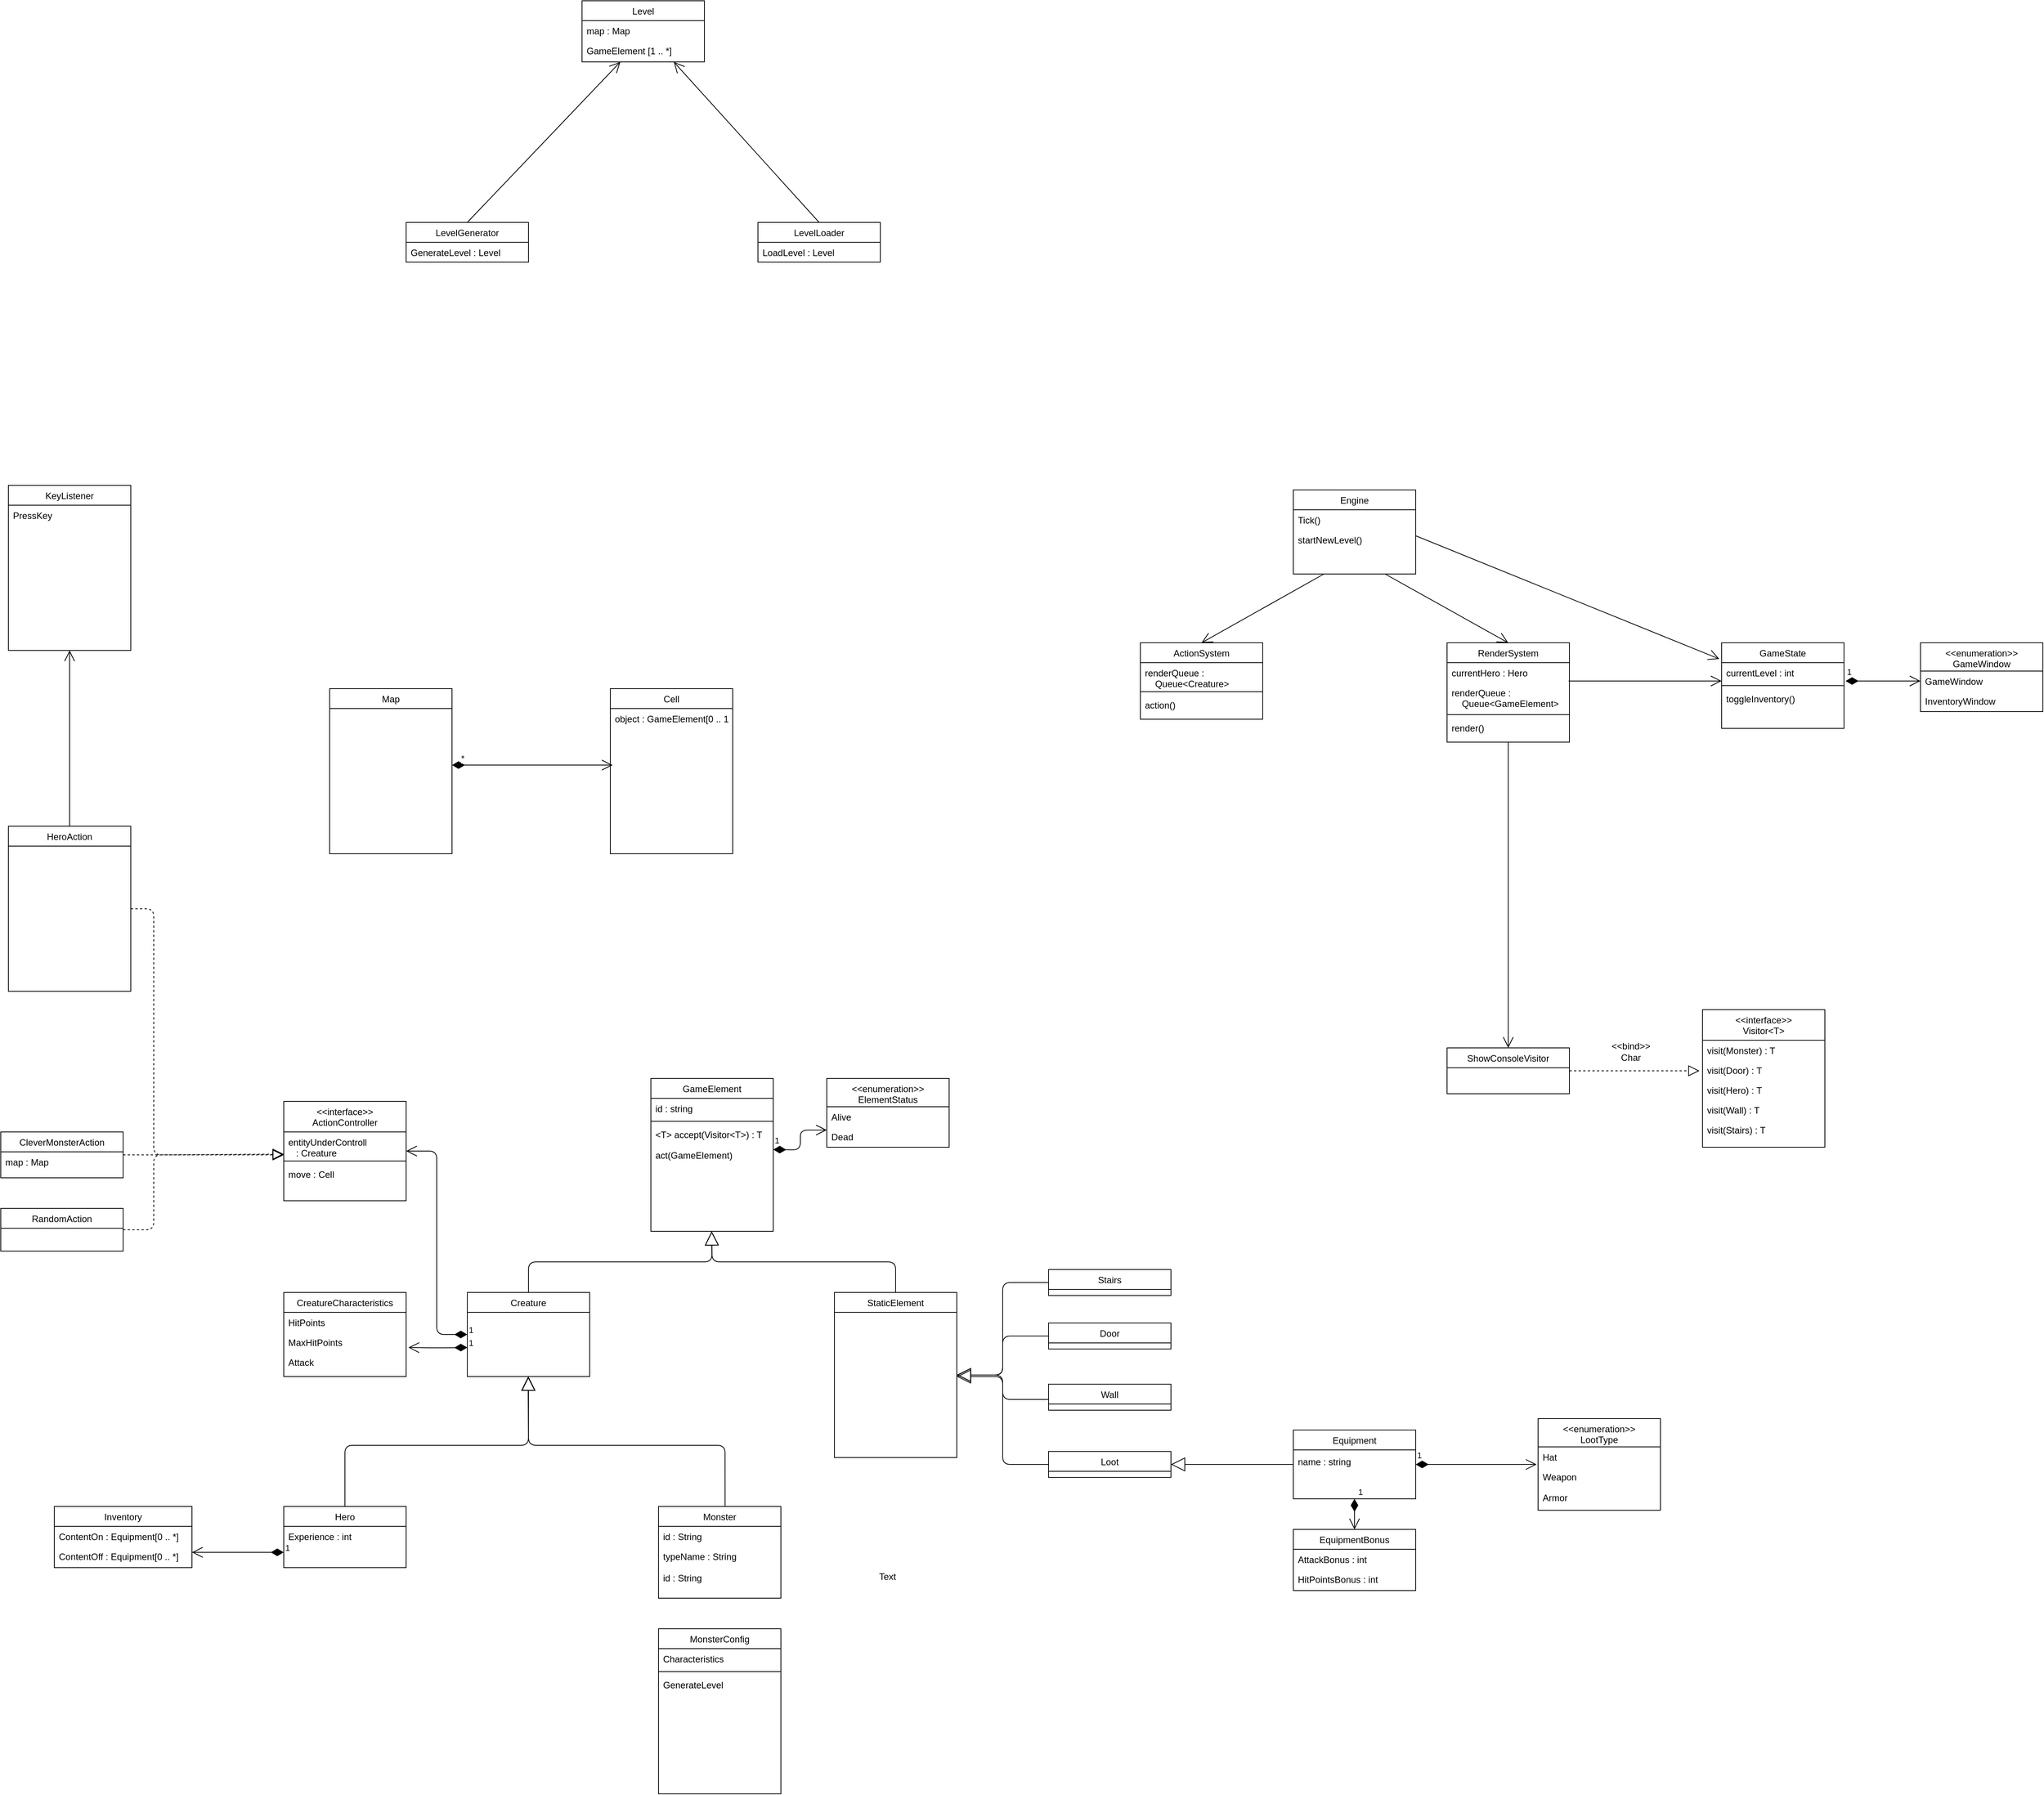 <mxfile version="12.7.9" type="github"><diagram id="C5RBs43oDa-KdzZeNtuy" name="Page-1"><mxGraphModel dx="2382" dy="3632" grid="1" gridSize="10" guides="1" tooltips="1" connect="1" arrows="1" fold="1" page="1" pageScale="1" pageWidth="827" pageHeight="1169" math="0" shadow="0"><root><mxCell id="WIyWlLk6GJQsqaUBKTNV-0"/><mxCell id="WIyWlLk6GJQsqaUBKTNV-1" parent="WIyWlLk6GJQsqaUBKTNV-0"/><mxCell id="axWtN_AH621vNRd6tMBr-0" value="KeyListener" style="swimlane;fontStyle=0;align=center;verticalAlign=top;childLayout=stackLayout;horizontal=1;startSize=26;horizontalStack=0;resizeParent=1;resizeLast=0;collapsible=1;marginBottom=0;rounded=0;shadow=0;strokeWidth=1;" vertex="1" parent="WIyWlLk6GJQsqaUBKTNV-1"><mxGeometry x="40" y="-696" width="160" height="216" as="geometry"><mxRectangle x="550" y="140" width="160" height="26" as="alternateBounds"/></mxGeometry></mxCell><mxCell id="axWtN_AH621vNRd6tMBr-12" value="PressKey" style="text;align=left;verticalAlign=top;spacingLeft=4;spacingRight=4;overflow=hidden;rotatable=0;points=[[0,0.5],[1,0.5]];portConstraint=eastwest;" vertex="1" parent="axWtN_AH621vNRd6tMBr-0"><mxGeometry y="26" width="160" height="26" as="geometry"/></mxCell><mxCell id="axWtN_AH621vNRd6tMBr-13" value="Creature" style="swimlane;fontStyle=0;align=center;verticalAlign=top;childLayout=stackLayout;horizontal=1;startSize=26;horizontalStack=0;resizeParent=1;resizeLast=0;collapsible=1;marginBottom=0;rounded=0;shadow=0;strokeWidth=1;" vertex="1" parent="WIyWlLk6GJQsqaUBKTNV-1"><mxGeometry x="640" y="360" width="160" height="110" as="geometry"><mxRectangle x="550" y="140" width="160" height="26" as="alternateBounds"/></mxGeometry></mxCell><mxCell id="axWtN_AH621vNRd6tMBr-17" value="Hero" style="swimlane;fontStyle=0;align=center;verticalAlign=top;childLayout=stackLayout;horizontal=1;startSize=26;horizontalStack=0;resizeParent=1;resizeLast=0;collapsible=1;marginBottom=0;rounded=0;shadow=0;strokeWidth=1;" vertex="1" parent="WIyWlLk6GJQsqaUBKTNV-1"><mxGeometry x="400" y="640" width="160" height="80" as="geometry"><mxRectangle x="550" y="140" width="160" height="26" as="alternateBounds"/></mxGeometry></mxCell><mxCell id="axWtN_AH621vNRd6tMBr-18" value="Experience : int" style="text;align=left;verticalAlign=top;spacingLeft=4;spacingRight=4;overflow=hidden;rotatable=0;points=[[0,0.5],[1,0.5]];portConstraint=eastwest;" vertex="1" parent="axWtN_AH621vNRd6tMBr-17"><mxGeometry y="26" width="160" height="26" as="geometry"/></mxCell><mxCell id="axWtN_AH621vNRd6tMBr-21" value="Monster" style="swimlane;fontStyle=0;align=center;verticalAlign=top;childLayout=stackLayout;horizontal=1;startSize=26;horizontalStack=0;resizeParent=1;resizeLast=0;collapsible=1;marginBottom=0;rounded=0;shadow=0;strokeWidth=1;" vertex="1" parent="WIyWlLk6GJQsqaUBKTNV-1"><mxGeometry x="890" y="640" width="160" height="120" as="geometry"><mxRectangle x="550" y="140" width="160" height="26" as="alternateBounds"/></mxGeometry></mxCell><mxCell id="axWtN_AH621vNRd6tMBr-24" value="id : String&#xA;" style="text;align=left;verticalAlign=top;spacingLeft=4;spacingRight=4;overflow=hidden;rotatable=0;points=[[0,0.5],[1,0.5]];portConstraint=eastwest;" vertex="1" parent="axWtN_AH621vNRd6tMBr-21"><mxGeometry y="26" width="160" height="26" as="geometry"/></mxCell><mxCell id="axWtN_AH621vNRd6tMBr-148" value="typeName : String" style="text;align=left;verticalAlign=top;spacingLeft=4;spacingRight=4;overflow=hidden;rotatable=0;points=[[0,0.5],[1,0.5]];portConstraint=eastwest;" vertex="1" parent="axWtN_AH621vNRd6tMBr-21"><mxGeometry y="52" width="160" height="68" as="geometry"/></mxCell><mxCell id="axWtN_AH621vNRd6tMBr-25" value="StaticElement" style="swimlane;fontStyle=0;align=center;verticalAlign=top;childLayout=stackLayout;horizontal=1;startSize=26;horizontalStack=0;resizeParent=1;resizeLast=0;collapsible=1;marginBottom=0;rounded=0;shadow=0;strokeWidth=1;" vertex="1" parent="WIyWlLk6GJQsqaUBKTNV-1"><mxGeometry x="1120" y="360" width="160" height="216" as="geometry"><mxRectangle x="550" y="140" width="160" height="26" as="alternateBounds"/></mxGeometry></mxCell><mxCell id="axWtN_AH621vNRd6tMBr-29" value="GameElement" style="swimlane;fontStyle=0;align=center;verticalAlign=top;childLayout=stackLayout;horizontal=1;startSize=26;horizontalStack=0;resizeParent=1;resizeLast=0;collapsible=1;marginBottom=0;rounded=0;shadow=0;strokeWidth=1;" vertex="1" parent="WIyWlLk6GJQsqaUBKTNV-1"><mxGeometry x="880" y="80" width="160" height="200" as="geometry"><mxRectangle x="550" y="140" width="160" height="26" as="alternateBounds"/></mxGeometry></mxCell><mxCell id="axWtN_AH621vNRd6tMBr-209" value="id : string" style="text;align=left;verticalAlign=top;spacingLeft=4;spacingRight=4;overflow=hidden;rotatable=0;points=[[0,0.5],[1,0.5]];portConstraint=eastwest;" vertex="1" parent="axWtN_AH621vNRd6tMBr-29"><mxGeometry y="26" width="160" height="26" as="geometry"/></mxCell><mxCell id="axWtN_AH621vNRd6tMBr-221" value="" style="line;html=1;strokeWidth=1;align=left;verticalAlign=middle;spacingTop=-1;spacingLeft=3;spacingRight=3;rotatable=0;labelPosition=right;points=[];portConstraint=eastwest;" vertex="1" parent="axWtN_AH621vNRd6tMBr-29"><mxGeometry y="52" width="160" height="8" as="geometry"/></mxCell><mxCell id="axWtN_AH621vNRd6tMBr-222" value="&lt;T&gt; accept(Visitor&lt;T&gt;) : T" style="text;align=left;verticalAlign=top;spacingLeft=4;spacingRight=4;overflow=hidden;rotatable=0;points=[[0,0.5],[1,0.5]];portConstraint=eastwest;" vertex="1" parent="axWtN_AH621vNRd6tMBr-29"><mxGeometry y="60" width="160" height="26" as="geometry"/></mxCell><mxCell id="axWtN_AH621vNRd6tMBr-35" value="CleverMonsterAction" style="swimlane;fontStyle=0;align=center;verticalAlign=top;childLayout=stackLayout;horizontal=1;startSize=26;horizontalStack=0;resizeParent=1;resizeLast=0;collapsible=1;marginBottom=0;rounded=0;shadow=0;strokeWidth=1;" vertex="1" parent="WIyWlLk6GJQsqaUBKTNV-1"><mxGeometry x="30" y="150" width="160" height="60" as="geometry"><mxRectangle x="550" y="140" width="160" height="26" as="alternateBounds"/></mxGeometry></mxCell><mxCell id="axWtN_AH621vNRd6tMBr-139" value="map : Map" style="text;align=left;verticalAlign=top;spacingLeft=4;spacingRight=4;overflow=hidden;rotatable=0;points=[[0,0.5],[1,0.5]];portConstraint=eastwest;" vertex="1" parent="axWtN_AH621vNRd6tMBr-35"><mxGeometry y="26" width="160" height="26" as="geometry"/></mxCell><mxCell id="axWtN_AH621vNRd6tMBr-39" value="HeroAction" style="swimlane;fontStyle=0;align=center;verticalAlign=top;childLayout=stackLayout;horizontal=1;startSize=26;horizontalStack=0;resizeParent=1;resizeLast=0;collapsible=1;marginBottom=0;rounded=0;shadow=0;strokeWidth=1;" vertex="1" parent="WIyWlLk6GJQsqaUBKTNV-1"><mxGeometry x="40" y="-250" width="160" height="216" as="geometry"><mxRectangle x="550" y="140" width="160" height="26" as="alternateBounds"/></mxGeometry></mxCell><mxCell id="axWtN_AH621vNRd6tMBr-43" value="&lt;&lt;enumeration&gt;&gt;&#xA;ElementStatus&#xA;" style="swimlane;fontStyle=0;align=center;verticalAlign=top;childLayout=stackLayout;horizontal=1;startSize=37;horizontalStack=0;resizeParent=1;resizeLast=0;collapsible=1;marginBottom=0;rounded=0;shadow=0;strokeWidth=1;" vertex="1" parent="WIyWlLk6GJQsqaUBKTNV-1"><mxGeometry x="1110" y="80" width="160" height="90" as="geometry"><mxRectangle x="550" y="140" width="160" height="26" as="alternateBounds"/></mxGeometry></mxCell><mxCell id="axWtN_AH621vNRd6tMBr-44" value="Alive" style="text;align=left;verticalAlign=top;spacingLeft=4;spacingRight=4;overflow=hidden;rotatable=0;points=[[0,0.5],[1,0.5]];portConstraint=eastwest;" vertex="1" parent="axWtN_AH621vNRd6tMBr-43"><mxGeometry y="37" width="160" height="26" as="geometry"/></mxCell><mxCell id="axWtN_AH621vNRd6tMBr-127" value="Dead" style="text;align=left;verticalAlign=top;spacingLeft=4;spacingRight=4;overflow=hidden;rotatable=0;points=[[0,0.5],[1,0.5]];portConstraint=eastwest;" vertex="1" parent="axWtN_AH621vNRd6tMBr-43"><mxGeometry y="63" width="160" height="26" as="geometry"/></mxCell><mxCell id="axWtN_AH621vNRd6tMBr-47" value="Cell" style="swimlane;fontStyle=0;align=center;verticalAlign=top;childLayout=stackLayout;horizontal=1;startSize=26;horizontalStack=0;resizeParent=1;resizeLast=0;collapsible=1;marginBottom=0;rounded=0;shadow=0;strokeWidth=1;" vertex="1" parent="WIyWlLk6GJQsqaUBKTNV-1"><mxGeometry x="827" y="-430" width="160" height="216" as="geometry"><mxRectangle x="550" y="140" width="160" height="26" as="alternateBounds"/></mxGeometry></mxCell><mxCell id="axWtN_AH621vNRd6tMBr-48" value="object : GameElement[0 .. 1]" style="text;align=left;verticalAlign=top;spacingLeft=4;spacingRight=4;overflow=hidden;rotatable=0;points=[[0,0.5],[1,0.5]];portConstraint=eastwest;" vertex="1" parent="axWtN_AH621vNRd6tMBr-47"><mxGeometry y="26" width="160" height="26" as="geometry"/></mxCell><mxCell id="axWtN_AH621vNRd6tMBr-51" value="Map" style="swimlane;fontStyle=0;align=center;verticalAlign=top;childLayout=stackLayout;horizontal=1;startSize=26;horizontalStack=0;resizeParent=1;resizeLast=0;collapsible=1;marginBottom=0;rounded=0;shadow=0;strokeWidth=1;" vertex="1" parent="WIyWlLk6GJQsqaUBKTNV-1"><mxGeometry x="460" y="-430" width="160" height="216" as="geometry"><mxRectangle x="550" y="140" width="160" height="26" as="alternateBounds"/></mxGeometry></mxCell><mxCell id="axWtN_AH621vNRd6tMBr-59" value="Inventory" style="swimlane;fontStyle=0;align=center;verticalAlign=top;childLayout=stackLayout;horizontal=1;startSize=26;horizontalStack=0;resizeParent=1;resizeLast=0;collapsible=1;marginBottom=0;rounded=0;shadow=0;strokeWidth=1;" vertex="1" parent="WIyWlLk6GJQsqaUBKTNV-1"><mxGeometry x="100" y="640" width="180" height="80" as="geometry"><mxRectangle x="550" y="140" width="160" height="26" as="alternateBounds"/></mxGeometry></mxCell><mxCell id="axWtN_AH621vNRd6tMBr-207" value="ContentOn : Equipment[0 .. *]&#xA;" style="text;align=left;verticalAlign=top;spacingLeft=4;spacingRight=4;overflow=hidden;rotatable=0;points=[[0,0.5],[1,0.5]];portConstraint=eastwest;" vertex="1" parent="axWtN_AH621vNRd6tMBr-59"><mxGeometry y="26" width="180" height="26" as="geometry"/></mxCell><mxCell id="axWtN_AH621vNRd6tMBr-192" value="ContentOff : Equipment[0 .. *]&#xA;" style="text;align=left;verticalAlign=top;spacingLeft=4;spacingRight=4;overflow=hidden;rotatable=0;points=[[0,0.5],[1,0.5]];portConstraint=eastwest;" vertex="1" parent="axWtN_AH621vNRd6tMBr-59"><mxGeometry y="52" width="180" height="26" as="geometry"/></mxCell><mxCell id="axWtN_AH621vNRd6tMBr-63" value="CreatureCharacteristics" style="swimlane;fontStyle=0;align=center;verticalAlign=top;childLayout=stackLayout;horizontal=1;startSize=26;horizontalStack=0;resizeParent=1;resizeLast=0;collapsible=1;marginBottom=0;rounded=0;shadow=0;strokeWidth=1;" vertex="1" parent="WIyWlLk6GJQsqaUBKTNV-1"><mxGeometry x="400" y="360" width="160" height="110" as="geometry"><mxRectangle x="550" y="140" width="160" height="26" as="alternateBounds"/></mxGeometry></mxCell><mxCell id="axWtN_AH621vNRd6tMBr-64" value="HitPoints" style="text;align=left;verticalAlign=top;spacingLeft=4;spacingRight=4;overflow=hidden;rotatable=0;points=[[0,0.5],[1,0.5]];portConstraint=eastwest;" vertex="1" parent="axWtN_AH621vNRd6tMBr-63"><mxGeometry y="26" width="160" height="26" as="geometry"/></mxCell><mxCell id="axWtN_AH621vNRd6tMBr-67" value="MaxHitPoints" style="text;align=left;verticalAlign=top;spacingLeft=4;spacingRight=4;overflow=hidden;rotatable=0;points=[[0,0.5],[1,0.5]];portConstraint=eastwest;" vertex="1" parent="axWtN_AH621vNRd6tMBr-63"><mxGeometry y="52" width="160" height="26" as="geometry"/></mxCell><mxCell id="axWtN_AH621vNRd6tMBr-68" value="Attack" style="text;align=left;verticalAlign=top;spacingLeft=4;spacingRight=4;overflow=hidden;rotatable=0;points=[[0,0.5],[1,0.5]];portConstraint=eastwest;" vertex="1" parent="axWtN_AH621vNRd6tMBr-63"><mxGeometry y="78" width="160" height="26" as="geometry"/></mxCell><mxCell id="axWtN_AH621vNRd6tMBr-73" value="Door" style="swimlane;fontStyle=0;align=center;verticalAlign=top;childLayout=stackLayout;horizontal=1;startSize=26;horizontalStack=0;resizeParent=1;resizeLast=0;collapsible=1;marginBottom=0;rounded=0;shadow=0;strokeWidth=1;" vertex="1" parent="WIyWlLk6GJQsqaUBKTNV-1"><mxGeometry x="1400" y="400" width="160" height="34" as="geometry"><mxRectangle x="550" y="140" width="160" height="26" as="alternateBounds"/></mxGeometry></mxCell><mxCell id="axWtN_AH621vNRd6tMBr-77" value="Stairs" style="swimlane;fontStyle=0;align=center;verticalAlign=top;childLayout=stackLayout;horizontal=1;startSize=26;horizontalStack=0;resizeParent=1;resizeLast=0;collapsible=1;marginBottom=0;rounded=0;shadow=0;strokeWidth=1;" vertex="1" parent="WIyWlLk6GJQsqaUBKTNV-1"><mxGeometry x="1400" y="330" width="160" height="34" as="geometry"><mxRectangle x="550" y="140" width="160" height="26" as="alternateBounds"/></mxGeometry></mxCell><mxCell id="axWtN_AH621vNRd6tMBr-78" value="Wall" style="swimlane;fontStyle=0;align=center;verticalAlign=top;childLayout=stackLayout;horizontal=1;startSize=26;horizontalStack=0;resizeParent=1;resizeLast=0;collapsible=1;marginBottom=0;rounded=0;shadow=0;strokeWidth=1;" vertex="1" parent="WIyWlLk6GJQsqaUBKTNV-1"><mxGeometry x="1400" y="480" width="160" height="34" as="geometry"><mxRectangle x="550" y="140" width="160" height="26" as="alternateBounds"/></mxGeometry></mxCell><mxCell id="axWtN_AH621vNRd6tMBr-79" value="RandomAction" style="swimlane;fontStyle=0;align=center;verticalAlign=top;childLayout=stackLayout;horizontal=1;startSize=26;horizontalStack=0;resizeParent=1;resizeLast=0;collapsible=1;marginBottom=0;rounded=0;shadow=0;strokeWidth=1;" vertex="1" parent="WIyWlLk6GJQsqaUBKTNV-1"><mxGeometry x="30" y="250" width="160" height="56" as="geometry"><mxRectangle x="550" y="140" width="160" height="26" as="alternateBounds"/></mxGeometry></mxCell><mxCell id="axWtN_AH621vNRd6tMBr-83" value="&lt;&lt;interface&gt;&gt;&#xA;ActionController" style="swimlane;fontStyle=0;align=center;verticalAlign=top;childLayout=stackLayout;horizontal=1;startSize=40;horizontalStack=0;resizeParent=1;resizeLast=0;collapsible=1;marginBottom=0;rounded=0;shadow=0;strokeWidth=1;" vertex="1" parent="WIyWlLk6GJQsqaUBKTNV-1"><mxGeometry x="400" y="110" width="160" height="130" as="geometry"><mxRectangle x="550" y="140" width="160" height="26" as="alternateBounds"/></mxGeometry></mxCell><mxCell id="axWtN_AH621vNRd6tMBr-84" value="entityUnderControll&#xA;   : Creature" style="text;align=left;verticalAlign=top;spacingLeft=4;spacingRight=4;overflow=hidden;rotatable=0;points=[[0,0.5],[1,0.5]];portConstraint=eastwest;" vertex="1" parent="axWtN_AH621vNRd6tMBr-83"><mxGeometry y="40" width="160" height="34" as="geometry"/></mxCell><mxCell id="axWtN_AH621vNRd6tMBr-85" value="" style="line;html=1;strokeWidth=1;align=left;verticalAlign=middle;spacingTop=-1;spacingLeft=3;spacingRight=3;rotatable=0;labelPosition=right;points=[];portConstraint=eastwest;" vertex="1" parent="axWtN_AH621vNRd6tMBr-83"><mxGeometry y="74" width="160" height="8" as="geometry"/></mxCell><mxCell id="axWtN_AH621vNRd6tMBr-86" value="move : Cell" style="text;align=left;verticalAlign=top;spacingLeft=4;spacingRight=4;overflow=hidden;rotatable=0;points=[[0,0.5],[1,0.5]];portConstraint=eastwest;" vertex="1" parent="axWtN_AH621vNRd6tMBr-83"><mxGeometry y="82" width="160" height="26" as="geometry"/></mxCell><mxCell id="axWtN_AH621vNRd6tMBr-87" value="ShowConsoleVisitor" style="swimlane;fontStyle=0;align=center;verticalAlign=top;childLayout=stackLayout;horizontal=1;startSize=26;horizontalStack=0;resizeParent=1;resizeLast=0;collapsible=1;marginBottom=0;rounded=0;shadow=0;strokeWidth=1;" vertex="1" parent="WIyWlLk6GJQsqaUBKTNV-1"><mxGeometry x="1921" y="40" width="160" height="60" as="geometry"><mxRectangle x="550" y="140" width="160" height="26" as="alternateBounds"/></mxGeometry></mxCell><mxCell id="axWtN_AH621vNRd6tMBr-91" value="&lt;&lt;interface&gt;&gt;&#xA;Visitor&lt;T&gt;" style="swimlane;fontStyle=0;align=center;verticalAlign=top;childLayout=stackLayout;horizontal=1;startSize=40;horizontalStack=0;resizeParent=1;resizeLast=0;collapsible=1;marginBottom=0;rounded=0;shadow=0;strokeWidth=1;" vertex="1" parent="WIyWlLk6GJQsqaUBKTNV-1"><mxGeometry x="2255" y="-10" width="160" height="180" as="geometry"><mxRectangle x="550" y="140" width="160" height="26" as="alternateBounds"/></mxGeometry></mxCell><mxCell id="axWtN_AH621vNRd6tMBr-94" value="visit(Monster) : T&#xA;" style="text;align=left;verticalAlign=top;spacingLeft=4;spacingRight=4;overflow=hidden;rotatable=0;points=[[0,0.5],[1,0.5]];portConstraint=eastwest;" vertex="1" parent="axWtN_AH621vNRd6tMBr-91"><mxGeometry y="40" width="160" height="26" as="geometry"/></mxCell><mxCell id="axWtN_AH621vNRd6tMBr-120" value="visit(Door) : T&#xA;" style="text;align=left;verticalAlign=top;spacingLeft=4;spacingRight=4;overflow=hidden;rotatable=0;points=[[0,0.5],[1,0.5]];portConstraint=eastwest;" vertex="1" parent="axWtN_AH621vNRd6tMBr-91"><mxGeometry y="66" width="160" height="26" as="geometry"/></mxCell><mxCell id="axWtN_AH621vNRd6tMBr-116" value="visit(Hero) : T&#xA;" style="text;align=left;verticalAlign=top;spacingLeft=4;spacingRight=4;overflow=hidden;rotatable=0;points=[[0,0.5],[1,0.5]];portConstraint=eastwest;" vertex="1" parent="axWtN_AH621vNRd6tMBr-91"><mxGeometry y="92" width="160" height="26" as="geometry"/></mxCell><mxCell id="axWtN_AH621vNRd6tMBr-117" value="visit(Wall) : T&#xA;" style="text;align=left;verticalAlign=top;spacingLeft=4;spacingRight=4;overflow=hidden;rotatable=0;points=[[0,0.5],[1,0.5]];portConstraint=eastwest;" vertex="1" parent="axWtN_AH621vNRd6tMBr-91"><mxGeometry y="118" width="160" height="26" as="geometry"/></mxCell><mxCell id="axWtN_AH621vNRd6tMBr-118" value="visit(Stairs) : T&#xA;" style="text;align=left;verticalAlign=top;spacingLeft=4;spacingRight=4;overflow=hidden;rotatable=0;points=[[0,0.5],[1,0.5]];portConstraint=eastwest;" vertex="1" parent="axWtN_AH621vNRd6tMBr-91"><mxGeometry y="144" width="160" height="26" as="geometry"/></mxCell><mxCell id="axWtN_AH621vNRd6tMBr-99" value="GameState" style="swimlane;fontStyle=0;align=center;verticalAlign=top;childLayout=stackLayout;horizontal=1;startSize=26;horizontalStack=0;resizeParent=1;resizeLast=0;collapsible=1;marginBottom=0;rounded=0;shadow=0;strokeWidth=1;" vertex="1" parent="WIyWlLk6GJQsqaUBKTNV-1"><mxGeometry x="2280" y="-490" width="160" height="112" as="geometry"><mxRectangle x="550" y="140" width="160" height="26" as="alternateBounds"/></mxGeometry></mxCell><mxCell id="axWtN_AH621vNRd6tMBr-115" value="currentLevel : int&#xA;&#xA;&#xA;" style="text;align=left;verticalAlign=top;spacingLeft=4;spacingRight=4;overflow=hidden;rotatable=0;points=[[0,0.5],[1,0.5]];portConstraint=eastwest;" vertex="1" parent="axWtN_AH621vNRd6tMBr-99"><mxGeometry y="26" width="160" height="26" as="geometry"/></mxCell><mxCell id="axWtN_AH621vNRd6tMBr-101" value="" style="line;html=1;strokeWidth=1;align=left;verticalAlign=middle;spacingTop=-1;spacingLeft=3;spacingRight=3;rotatable=0;labelPosition=right;points=[];portConstraint=eastwest;" vertex="1" parent="axWtN_AH621vNRd6tMBr-99"><mxGeometry y="52" width="160" height="8" as="geometry"/></mxCell><mxCell id="axWtN_AH621vNRd6tMBr-141" value="toggleInventory()" style="text;align=left;verticalAlign=top;spacingLeft=4;spacingRight=4;overflow=hidden;rotatable=0;points=[[0,0.5],[1,0.5]];portConstraint=eastwest;" vertex="1" parent="axWtN_AH621vNRd6tMBr-99"><mxGeometry y="60" width="160" height="26" as="geometry"/></mxCell><mxCell id="axWtN_AH621vNRd6tMBr-103" value="RenderSystem" style="swimlane;fontStyle=0;align=center;verticalAlign=top;childLayout=stackLayout;horizontal=1;startSize=26;horizontalStack=0;resizeParent=1;resizeLast=0;collapsible=1;marginBottom=0;rounded=0;shadow=0;strokeWidth=1;" vertex="1" parent="WIyWlLk6GJQsqaUBKTNV-1"><mxGeometry x="1921" y="-490" width="160" height="130" as="geometry"><mxRectangle x="550" y="140" width="160" height="26" as="alternateBounds"/></mxGeometry></mxCell><mxCell id="axWtN_AH621vNRd6tMBr-104" value="currentHero : Hero" style="text;align=left;verticalAlign=top;spacingLeft=4;spacingRight=4;overflow=hidden;rotatable=0;points=[[0,0.5],[1,0.5]];portConstraint=eastwest;" vertex="1" parent="axWtN_AH621vNRd6tMBr-103"><mxGeometry y="26" width="160" height="26" as="geometry"/></mxCell><mxCell id="axWtN_AH621vNRd6tMBr-125" value="renderQueue : &#xA;    Queue&lt;GameElement&gt;" style="text;align=left;verticalAlign=top;spacingLeft=4;spacingRight=4;overflow=hidden;rotatable=0;points=[[0,0.5],[1,0.5]];portConstraint=eastwest;" vertex="1" parent="axWtN_AH621vNRd6tMBr-103"><mxGeometry y="52" width="160" height="38" as="geometry"/></mxCell><mxCell id="axWtN_AH621vNRd6tMBr-105" value="" style="line;html=1;strokeWidth=1;align=left;verticalAlign=middle;spacingTop=-1;spacingLeft=3;spacingRight=3;rotatable=0;labelPosition=right;points=[];portConstraint=eastwest;" vertex="1" parent="axWtN_AH621vNRd6tMBr-103"><mxGeometry y="90" width="160" height="8" as="geometry"/></mxCell><mxCell id="axWtN_AH621vNRd6tMBr-106" value="render()" style="text;align=left;verticalAlign=top;spacingLeft=4;spacingRight=4;overflow=hidden;rotatable=0;points=[[0,0.5],[1,0.5]];portConstraint=eastwest;" vertex="1" parent="axWtN_AH621vNRd6tMBr-103"><mxGeometry y="98" width="160" height="26" as="geometry"/></mxCell><mxCell id="axWtN_AH621vNRd6tMBr-107" value="ActionSystem" style="swimlane;fontStyle=0;align=center;verticalAlign=top;childLayout=stackLayout;horizontal=1;startSize=26;horizontalStack=0;resizeParent=1;resizeLast=0;collapsible=1;marginBottom=0;rounded=0;shadow=0;strokeWidth=1;" vertex="1" parent="WIyWlLk6GJQsqaUBKTNV-1"><mxGeometry x="1520" y="-490" width="160" height="100" as="geometry"><mxRectangle x="550" y="140" width="160" height="26" as="alternateBounds"/></mxGeometry></mxCell><mxCell id="axWtN_AH621vNRd6tMBr-108" value="renderQueue :&#xA;    Queue&lt;Creature&gt;" style="text;align=left;verticalAlign=top;spacingLeft=4;spacingRight=4;overflow=hidden;rotatable=0;points=[[0,0.5],[1,0.5]];portConstraint=eastwest;" vertex="1" parent="axWtN_AH621vNRd6tMBr-107"><mxGeometry y="26" width="160" height="34" as="geometry"/></mxCell><mxCell id="axWtN_AH621vNRd6tMBr-109" value="" style="line;html=1;strokeWidth=1;align=left;verticalAlign=middle;spacingTop=-1;spacingLeft=3;spacingRight=3;rotatable=0;labelPosition=right;points=[];portConstraint=eastwest;" vertex="1" parent="axWtN_AH621vNRd6tMBr-107"><mxGeometry y="60" width="160" height="8" as="geometry"/></mxCell><mxCell id="axWtN_AH621vNRd6tMBr-110" value="action()" style="text;align=left;verticalAlign=top;spacingLeft=4;spacingRight=4;overflow=hidden;rotatable=0;points=[[0,0.5],[1,0.5]];portConstraint=eastwest;" vertex="1" parent="axWtN_AH621vNRd6tMBr-107"><mxGeometry y="68" width="160" height="26" as="geometry"/></mxCell><mxCell id="axWtN_AH621vNRd6tMBr-111" value="Engine" style="swimlane;fontStyle=0;align=center;verticalAlign=top;childLayout=stackLayout;horizontal=1;startSize=26;horizontalStack=0;resizeParent=1;resizeLast=0;collapsible=1;marginBottom=0;rounded=0;shadow=0;strokeWidth=1;" vertex="1" parent="WIyWlLk6GJQsqaUBKTNV-1"><mxGeometry x="1720" y="-690" width="160" height="110" as="geometry"><mxRectangle x="550" y="140" width="160" height="26" as="alternateBounds"/></mxGeometry></mxCell><mxCell id="axWtN_AH621vNRd6tMBr-114" value="Tick()" style="text;align=left;verticalAlign=top;spacingLeft=4;spacingRight=4;overflow=hidden;rotatable=0;points=[[0,0.5],[1,0.5]];portConstraint=eastwest;" vertex="1" parent="axWtN_AH621vNRd6tMBr-111"><mxGeometry y="26" width="160" height="26" as="geometry"/></mxCell><mxCell id="axWtN_AH621vNRd6tMBr-213" value="startNewLevel()" style="text;align=left;verticalAlign=top;spacingLeft=4;spacingRight=4;overflow=hidden;rotatable=0;points=[[0,0.5],[1,0.5]];portConstraint=eastwest;" vertex="1" parent="axWtN_AH621vNRd6tMBr-111"><mxGeometry y="52" width="160" height="26" as="geometry"/></mxCell><mxCell id="axWtN_AH621vNRd6tMBr-122" value="" style="endArrow=block;dashed=1;endFill=0;endSize=12;html=1;exitX=1;exitY=0.5;exitDx=0;exitDy=0;" edge="1" parent="WIyWlLk6GJQsqaUBKTNV-1" source="axWtN_AH621vNRd6tMBr-87"><mxGeometry width="160" relative="1" as="geometry"><mxPoint x="2081" y="43.994" as="sourcePoint"/><mxPoint x="2251" y="70" as="targetPoint"/></mxGeometry></mxCell><mxCell id="axWtN_AH621vNRd6tMBr-123" value="&amp;lt;&amp;lt;bind&amp;gt;&amp;gt;&lt;br&gt;Char" style="text;html=1;align=center;verticalAlign=middle;resizable=0;points=[];autosize=1;" vertex="1" parent="WIyWlLk6GJQsqaUBKTNV-1"><mxGeometry x="2126" y="30" width="70" height="30" as="geometry"/></mxCell><mxCell id="axWtN_AH621vNRd6tMBr-126" value="Loot" style="swimlane;fontStyle=0;align=center;verticalAlign=top;childLayout=stackLayout;horizontal=1;startSize=26;horizontalStack=0;resizeParent=1;resizeLast=0;collapsible=1;marginBottom=0;rounded=0;shadow=0;strokeWidth=1;" vertex="1" parent="WIyWlLk6GJQsqaUBKTNV-1"><mxGeometry x="1400" y="568" width="160" height="34" as="geometry"><mxRectangle x="550" y="140" width="160" height="26" as="alternateBounds"/></mxGeometry></mxCell><mxCell id="axWtN_AH621vNRd6tMBr-131" value="1" style="endArrow=open;html=1;endSize=12;startArrow=diamondThin;startSize=14;startFill=1;edgeStyle=orthogonalEdgeStyle;align=left;verticalAlign=bottom;entryX=1.019;entryY=0.769;entryDx=0;entryDy=0;entryPerimeter=0;" edge="1" parent="WIyWlLk6GJQsqaUBKTNV-1" target="axWtN_AH621vNRd6tMBr-67"><mxGeometry x="-1" y="3" relative="1" as="geometry"><mxPoint x="640" y="432" as="sourcePoint"/><mxPoint x="580" y="590" as="targetPoint"/></mxGeometry></mxCell><mxCell id="axWtN_AH621vNRd6tMBr-132" value="1" style="endArrow=open;html=1;endSize=12;startArrow=diamondThin;startSize=14;startFill=1;edgeStyle=orthogonalEdgeStyle;align=left;verticalAlign=bottom;exitX=0;exitY=0.5;exitDx=0;exitDy=0;entryX=1;entryY=0.5;entryDx=0;entryDy=0;" edge="1" parent="WIyWlLk6GJQsqaUBKTNV-1" source="axWtN_AH621vNRd6tMBr-13" target="axWtN_AH621vNRd6tMBr-83"><mxGeometry x="-1" y="3" relative="1" as="geometry"><mxPoint x="160" y="330" as="sourcePoint"/><mxPoint x="320" y="330" as="targetPoint"/></mxGeometry></mxCell><mxCell id="axWtN_AH621vNRd6tMBr-133" value="" style="endArrow=block;dashed=1;endFill=0;endSize=12;html=1;exitX=1;exitY=0.5;exitDx=0;exitDy=0;" edge="1" parent="WIyWlLk6GJQsqaUBKTNV-1" source="axWtN_AH621vNRd6tMBr-39"><mxGeometry width="160" relative="1" as="geometry"><mxPoint x="240" y="179" as="sourcePoint"/><mxPoint x="400" y="179" as="targetPoint"/><Array as="points"><mxPoint x="230" y="-142"/><mxPoint x="230" y="180"/></Array></mxGeometry></mxCell><mxCell id="axWtN_AH621vNRd6tMBr-134" value="" style="endArrow=block;dashed=1;endFill=0;endSize=12;html=1;exitX=1;exitY=0.5;exitDx=0;exitDy=0;" edge="1" parent="WIyWlLk6GJQsqaUBKTNV-1" source="axWtN_AH621vNRd6tMBr-35"><mxGeometry width="160" relative="1" as="geometry"><mxPoint x="190" y="180" as="sourcePoint"/><mxPoint x="400" y="180" as="targetPoint"/></mxGeometry></mxCell><mxCell id="axWtN_AH621vNRd6tMBr-136" value="" style="endArrow=block;dashed=1;endFill=0;endSize=12;html=1;exitX=1;exitY=0.5;exitDx=0;exitDy=0;" edge="1" parent="WIyWlLk6GJQsqaUBKTNV-1" source="axWtN_AH621vNRd6tMBr-79"><mxGeometry width="160" relative="1" as="geometry"><mxPoint x="240" y="180" as="sourcePoint"/><mxPoint x="400" y="180" as="targetPoint"/><Array as="points"><mxPoint x="230" y="278"/><mxPoint x="230" y="180"/></Array></mxGeometry></mxCell><mxCell id="axWtN_AH621vNRd6tMBr-144" value="" style="endArrow=block;endSize=16;endFill=0;html=1;entryX=0.5;entryY=1;entryDx=0;entryDy=0;exitX=0.544;exitY=-0.005;exitDx=0;exitDy=0;exitPerimeter=0;" edge="1" parent="WIyWlLk6GJQsqaUBKTNV-1" source="axWtN_AH621vNRd6tMBr-21" target="axWtN_AH621vNRd6tMBr-13"><mxGeometry width="160" relative="1" as="geometry"><mxPoint x="720" y="570" as="sourcePoint"/><mxPoint x="390" y="550" as="targetPoint"/><Array as="points"><mxPoint x="977" y="560"/><mxPoint x="720" y="560"/></Array></mxGeometry></mxCell><mxCell id="axWtN_AH621vNRd6tMBr-145" value="" style="endArrow=block;endSize=16;endFill=0;html=1;entryX=0.5;entryY=1;entryDx=0;entryDy=0;exitX=0.5;exitY=0;exitDx=0;exitDy=0;" edge="1" parent="WIyWlLk6GJQsqaUBKTNV-1" source="axWtN_AH621vNRd6tMBr-17"><mxGeometry width="160" relative="1" as="geometry"><mxPoint x="719.5" y="570" as="sourcePoint"/><mxPoint x="719.5" y="470" as="targetPoint"/><Array as="points"><mxPoint x="480" y="560"/><mxPoint x="720" y="560"/></Array></mxGeometry></mxCell><mxCell id="axWtN_AH621vNRd6tMBr-146" value="" style="endArrow=block;endSize=16;endFill=0;html=1;entryX=0.5;entryY=1;entryDx=0;entryDy=0;exitX=0.5;exitY=0;exitDx=0;exitDy=0;" edge="1" parent="WIyWlLk6GJQsqaUBKTNV-1" source="axWtN_AH621vNRd6tMBr-13"><mxGeometry width="160" relative="1" as="geometry"><mxPoint x="959.5" y="380" as="sourcePoint"/><mxPoint x="959.5" y="280" as="targetPoint"/><Array as="points"><mxPoint x="720" y="320"/><mxPoint x="960" y="320"/></Array></mxGeometry></mxCell><mxCell id="axWtN_AH621vNRd6tMBr-151" value="LevelLoader" style="swimlane;fontStyle=0;align=center;verticalAlign=top;childLayout=stackLayout;horizontal=1;startSize=26;horizontalStack=0;resizeParent=1;resizeLast=0;collapsible=1;marginBottom=0;rounded=0;shadow=0;strokeWidth=1;" vertex="1" parent="WIyWlLk6GJQsqaUBKTNV-1"><mxGeometry x="1020" y="-1040" width="160" height="52" as="geometry"><mxRectangle x="550" y="140" width="160" height="26" as="alternateBounds"/></mxGeometry></mxCell><mxCell id="axWtN_AH621vNRd6tMBr-154" value="LoadLevel : Level" style="text;align=left;verticalAlign=top;spacingLeft=4;spacingRight=4;overflow=hidden;rotatable=0;points=[[0,0.5],[1,0.5]];portConstraint=eastwest;" vertex="1" parent="axWtN_AH621vNRd6tMBr-151"><mxGeometry y="26" width="160" height="26" as="geometry"/></mxCell><mxCell id="axWtN_AH621vNRd6tMBr-155" value="LevelGenerator" style="swimlane;fontStyle=0;align=center;verticalAlign=top;childLayout=stackLayout;horizontal=1;startSize=26;horizontalStack=0;resizeParent=1;resizeLast=0;collapsible=1;marginBottom=0;rounded=0;shadow=0;strokeWidth=1;" vertex="1" parent="WIyWlLk6GJQsqaUBKTNV-1"><mxGeometry x="560" y="-1040" width="160" height="52" as="geometry"><mxRectangle x="550" y="140" width="160" height="26" as="alternateBounds"/></mxGeometry></mxCell><mxCell id="axWtN_AH621vNRd6tMBr-158" value="GenerateLevel : Level" style="text;align=left;verticalAlign=top;spacingLeft=4;spacingRight=4;overflow=hidden;rotatable=0;points=[[0,0.5],[1,0.5]];portConstraint=eastwest;" vertex="1" parent="axWtN_AH621vNRd6tMBr-155"><mxGeometry y="26" width="160" height="26" as="geometry"/></mxCell><mxCell id="axWtN_AH621vNRd6tMBr-159" value="Level" style="swimlane;fontStyle=0;align=center;verticalAlign=top;childLayout=stackLayout;horizontal=1;startSize=26;horizontalStack=0;resizeParent=1;resizeLast=0;collapsible=1;marginBottom=0;rounded=0;shadow=0;strokeWidth=1;" vertex="1" parent="WIyWlLk6GJQsqaUBKTNV-1"><mxGeometry x="790" y="-1330" width="160" height="80" as="geometry"><mxRectangle x="550" y="140" width="160" height="26" as="alternateBounds"/></mxGeometry></mxCell><mxCell id="axWtN_AH621vNRd6tMBr-162" value="map : Map" style="text;align=left;verticalAlign=top;spacingLeft=4;spacingRight=4;overflow=hidden;rotatable=0;points=[[0,0.5],[1,0.5]];portConstraint=eastwest;" vertex="1" parent="axWtN_AH621vNRd6tMBr-159"><mxGeometry y="26" width="160" height="26" as="geometry"/></mxCell><mxCell id="axWtN_AH621vNRd6tMBr-160" value="GameElement [1 .. *]" style="text;align=left;verticalAlign=top;spacingLeft=4;spacingRight=4;overflow=hidden;rotatable=0;points=[[0,0.5],[1,0.5]];portConstraint=eastwest;" vertex="1" parent="axWtN_AH621vNRd6tMBr-159"><mxGeometry y="52" width="160" height="26" as="geometry"/></mxCell><mxCell id="axWtN_AH621vNRd6tMBr-163" value="" style="endArrow=block;endSize=16;endFill=0;html=1;entryX=0.5;entryY=1;entryDx=0;entryDy=0;exitX=0.5;exitY=0;exitDx=0;exitDy=0;" edge="1" parent="WIyWlLk6GJQsqaUBKTNV-1" source="axWtN_AH621vNRd6tMBr-25"><mxGeometry width="160" relative="1" as="geometry"><mxPoint x="959.5" y="380" as="sourcePoint"/><mxPoint x="959.5" y="280" as="targetPoint"/><Array as="points"><mxPoint x="1200" y="320"/><mxPoint x="960" y="320"/></Array></mxGeometry></mxCell><mxCell id="axWtN_AH621vNRd6tMBr-164" value="" style="endArrow=block;endSize=16;endFill=0;html=1;entryX=1;entryY=0.5;entryDx=0;entryDy=0;exitX=0;exitY=0.5;exitDx=0;exitDy=0;" edge="1" parent="WIyWlLk6GJQsqaUBKTNV-1" source="axWtN_AH621vNRd6tMBr-77" target="axWtN_AH621vNRd6tMBr-25"><mxGeometry width="160" relative="1" as="geometry"><mxPoint x="1360" y="468" as="sourcePoint"/><mxPoint x="1540" y="260" as="targetPoint"/><Array as="points"><mxPoint x="1340" y="347"/><mxPoint x="1340" y="468"/></Array></mxGeometry></mxCell><mxCell id="axWtN_AH621vNRd6tMBr-165" value="" style="endArrow=block;endSize=16;endFill=0;html=1;exitX=0;exitY=0.5;exitDx=0;exitDy=0;entryX=1;entryY=0.5;entryDx=0;entryDy=0;" edge="1" parent="WIyWlLk6GJQsqaUBKTNV-1" source="axWtN_AH621vNRd6tMBr-73" target="axWtN_AH621vNRd6tMBr-25"><mxGeometry width="160" relative="1" as="geometry"><mxPoint x="1410" y="357" as="sourcePoint"/><mxPoint x="1300" y="730" as="targetPoint"/><Array as="points"><mxPoint x="1340" y="417"/><mxPoint x="1340" y="468"/></Array></mxGeometry></mxCell><mxCell id="axWtN_AH621vNRd6tMBr-166" value="" style="endArrow=block;endSize=16;endFill=0;html=1;entryX=1;entryY=0.5;entryDx=0;entryDy=0;" edge="1" parent="WIyWlLk6GJQsqaUBKTNV-1" target="axWtN_AH621vNRd6tMBr-25"><mxGeometry width="160" relative="1" as="geometry"><mxPoint x="1400" y="500" as="sourcePoint"/><mxPoint x="1300" y="813" as="targetPoint"/><Array as="points"><mxPoint x="1340" y="500"/><mxPoint x="1340" y="468"/></Array></mxGeometry></mxCell><mxCell id="axWtN_AH621vNRd6tMBr-167" value="" style="endArrow=block;endSize=16;endFill=0;html=1;exitX=0;exitY=0.5;exitDx=0;exitDy=0;" edge="1" parent="WIyWlLk6GJQsqaUBKTNV-1" source="axWtN_AH621vNRd6tMBr-126"><mxGeometry width="160" relative="1" as="geometry"><mxPoint x="1350" y="591.5" as="sourcePoint"/><mxPoint x="1280" y="470" as="targetPoint"/><Array as="points"><mxPoint x="1340" y="585"/><mxPoint x="1340" y="470"/></Array></mxGeometry></mxCell><mxCell id="axWtN_AH621vNRd6tMBr-169" value="1" style="endArrow=open;html=1;endSize=12;startArrow=diamondThin;startSize=14;startFill=1;edgeStyle=orthogonalEdgeStyle;align=left;verticalAlign=bottom;exitX=1;exitY=0.269;exitDx=0;exitDy=0;exitPerimeter=0;entryX=0;entryY=0.75;entryDx=0;entryDy=0;" edge="1" parent="WIyWlLk6GJQsqaUBKTNV-1" target="axWtN_AH621vNRd6tMBr-43"><mxGeometry x="-1" y="3" relative="1" as="geometry"><mxPoint x="1040" y="172.994" as="sourcePoint"/><mxPoint x="1210" y="120" as="targetPoint"/></mxGeometry></mxCell><mxCell id="axWtN_AH621vNRd6tMBr-170" value="1" style="endArrow=open;html=1;endSize=12;startArrow=diamondThin;startSize=14;startFill=1;edgeStyle=orthogonalEdgeStyle;align=left;verticalAlign=bottom;exitX=0;exitY=0.75;exitDx=0;exitDy=0;" edge="1" parent="WIyWlLk6GJQsqaUBKTNV-1" source="axWtN_AH621vNRd6tMBr-17"><mxGeometry x="-1" y="3" relative="1" as="geometry"><mxPoint x="90" y="700" as="sourcePoint"/><mxPoint x="280" y="700" as="targetPoint"/></mxGeometry></mxCell><mxCell id="axWtN_AH621vNRd6tMBr-174" value="EquipmentBonus" style="swimlane;fontStyle=0;align=center;verticalAlign=top;childLayout=stackLayout;horizontal=1;startSize=26;horizontalStack=0;resizeParent=1;resizeLast=0;collapsible=1;marginBottom=0;rounded=0;shadow=0;strokeWidth=1;" vertex="1" parent="WIyWlLk6GJQsqaUBKTNV-1"><mxGeometry x="1720" y="670" width="160" height="80" as="geometry"><mxRectangle x="550" y="140" width="160" height="26" as="alternateBounds"/></mxGeometry></mxCell><mxCell id="axWtN_AH621vNRd6tMBr-175" value="AttackBonus : int" style="text;align=left;verticalAlign=top;spacingLeft=4;spacingRight=4;overflow=hidden;rotatable=0;points=[[0,0.5],[1,0.5]];portConstraint=eastwest;" vertex="1" parent="axWtN_AH621vNRd6tMBr-174"><mxGeometry y="26" width="160" height="26" as="geometry"/></mxCell><mxCell id="axWtN_AH621vNRd6tMBr-182" value="HitPointsBonus : int" style="text;align=left;verticalAlign=top;spacingLeft=4;spacingRight=4;overflow=hidden;rotatable=0;points=[[0,0.5],[1,0.5]];portConstraint=eastwest;" vertex="1" parent="axWtN_AH621vNRd6tMBr-174"><mxGeometry y="52" width="160" height="26" as="geometry"/></mxCell><mxCell id="axWtN_AH621vNRd6tMBr-177" value="&lt;&lt;enumeration&gt;&gt;&#xA;LootType&#xA;" style="swimlane;fontStyle=0;align=center;verticalAlign=top;childLayout=stackLayout;horizontal=1;startSize=37;horizontalStack=0;resizeParent=1;resizeLast=0;collapsible=1;marginBottom=0;rounded=0;shadow=0;strokeWidth=1;" vertex="1" parent="WIyWlLk6GJQsqaUBKTNV-1"><mxGeometry x="2040" y="525" width="160" height="120" as="geometry"><mxRectangle x="550" y="140" width="160" height="26" as="alternateBounds"/></mxGeometry></mxCell><mxCell id="axWtN_AH621vNRd6tMBr-178" value="Hat" style="text;align=left;verticalAlign=top;spacingLeft=4;spacingRight=4;overflow=hidden;rotatable=0;points=[[0,0.5],[1,0.5]];portConstraint=eastwest;" vertex="1" parent="axWtN_AH621vNRd6tMBr-177"><mxGeometry y="37" width="160" height="26" as="geometry"/></mxCell><mxCell id="axWtN_AH621vNRd6tMBr-179" value="Weapon" style="text;align=left;verticalAlign=top;spacingLeft=4;spacingRight=4;overflow=hidden;rotatable=0;points=[[0,0.5],[1,0.5]];portConstraint=eastwest;" vertex="1" parent="axWtN_AH621vNRd6tMBr-177"><mxGeometry y="63" width="160" height="27" as="geometry"/></mxCell><mxCell id="axWtN_AH621vNRd6tMBr-181" value="Armor" style="text;align=left;verticalAlign=top;spacingLeft=4;spacingRight=4;overflow=hidden;rotatable=0;points=[[0,0.5],[1,0.5]];portConstraint=eastwest;" vertex="1" parent="axWtN_AH621vNRd6tMBr-177"><mxGeometry y="90" width="160" height="27" as="geometry"/></mxCell><mxCell id="axWtN_AH621vNRd6tMBr-186" value="1" style="endArrow=open;html=1;endSize=12;startArrow=diamondThin;startSize=14;startFill=1;edgeStyle=orthogonalEdgeStyle;align=left;verticalAlign=bottom;entryX=-0.012;entryY=0.885;entryDx=0;entryDy=0;entryPerimeter=0;exitX=1;exitY=0.5;exitDx=0;exitDy=0;" edge="1" parent="WIyWlLk6GJQsqaUBKTNV-1" source="axWtN_AH621vNRd6tMBr-188" target="axWtN_AH621vNRd6tMBr-178"><mxGeometry x="-1" y="3" relative="1" as="geometry"><mxPoint x="1740" y="585" as="sourcePoint"/><mxPoint x="1650" y="585" as="targetPoint"/></mxGeometry></mxCell><mxCell id="axWtN_AH621vNRd6tMBr-187" value="1" style="endArrow=open;html=1;endSize=12;startArrow=diamondThin;startSize=14;startFill=1;edgeStyle=orthogonalEdgeStyle;align=left;verticalAlign=bottom;exitX=0.5;exitY=1;exitDx=0;exitDy=0;entryX=0.5;entryY=0;entryDx=0;entryDy=0;" edge="1" parent="WIyWlLk6GJQsqaUBKTNV-1" source="axWtN_AH621vNRd6tMBr-188" target="axWtN_AH621vNRd6tMBr-174"><mxGeometry x="-1" y="3" relative="1" as="geometry"><mxPoint x="1690" y="750" as="sourcePoint"/><mxPoint x="1480" y="640" as="targetPoint"/><Array as="points"><mxPoint x="1800" y="650"/><mxPoint x="1800" y="650"/></Array></mxGeometry></mxCell><mxCell id="axWtN_AH621vNRd6tMBr-188" value="Equipment" style="swimlane;fontStyle=0;align=center;verticalAlign=top;childLayout=stackLayout;horizontal=1;startSize=26;horizontalStack=0;resizeParent=1;resizeLast=0;collapsible=1;marginBottom=0;rounded=0;shadow=0;strokeWidth=1;" vertex="1" parent="WIyWlLk6GJQsqaUBKTNV-1"><mxGeometry x="1720" y="540" width="160" height="90" as="geometry"><mxRectangle x="550" y="140" width="160" height="26" as="alternateBounds"/></mxGeometry></mxCell><mxCell id="axWtN_AH621vNRd6tMBr-189" value="" style="endArrow=block;endSize=16;endFill=0;html=1;exitX=0;exitY=0.5;exitDx=0;exitDy=0;" edge="1" parent="WIyWlLk6GJQsqaUBKTNV-1" source="axWtN_AH621vNRd6tMBr-188"><mxGeometry width="160" relative="1" as="geometry"><mxPoint x="1730" y="440" as="sourcePoint"/><mxPoint x="1560" y="585" as="targetPoint"/></mxGeometry></mxCell><mxCell id="axWtN_AH621vNRd6tMBr-190" value="name : string" style="text;align=left;verticalAlign=top;spacingLeft=4;spacingRight=4;overflow=hidden;rotatable=0;points=[[0,0.5],[1,0.5]];portConstraint=eastwest;" vertex="1" parent="WIyWlLk6GJQsqaUBKTNV-1"><mxGeometry x="1720" y="568" width="160" height="26" as="geometry"/></mxCell><mxCell id="axWtN_AH621vNRd6tMBr-194" value="&lt;&lt;enumeration&gt;&gt;&#xA;GameWindow&#xA;" style="swimlane;fontStyle=0;align=center;verticalAlign=top;childLayout=stackLayout;horizontal=1;startSize=37;horizontalStack=0;resizeParent=1;resizeLast=0;collapsible=1;marginBottom=0;rounded=0;shadow=0;strokeWidth=1;" vertex="1" parent="WIyWlLk6GJQsqaUBKTNV-1"><mxGeometry x="2540" y="-490" width="160" height="90" as="geometry"><mxRectangle x="550" y="140" width="160" height="26" as="alternateBounds"/></mxGeometry></mxCell><mxCell id="axWtN_AH621vNRd6tMBr-195" value="GameWindow" style="text;align=left;verticalAlign=top;spacingLeft=4;spacingRight=4;overflow=hidden;rotatable=0;points=[[0,0.5],[1,0.5]];portConstraint=eastwest;" vertex="1" parent="axWtN_AH621vNRd6tMBr-194"><mxGeometry y="37" width="160" height="26" as="geometry"/></mxCell><mxCell id="axWtN_AH621vNRd6tMBr-196" value="InventoryWindow" style="text;align=left;verticalAlign=top;spacingLeft=4;spacingRight=4;overflow=hidden;rotatable=0;points=[[0,0.5],[1,0.5]];portConstraint=eastwest;" vertex="1" parent="axWtN_AH621vNRd6tMBr-194"><mxGeometry y="63" width="160" height="26" as="geometry"/></mxCell><mxCell id="axWtN_AH621vNRd6tMBr-197" value="1" style="endArrow=open;html=1;endSize=12;startArrow=diamondThin;startSize=14;startFill=1;edgeStyle=orthogonalEdgeStyle;align=left;verticalAlign=bottom;exitX=1.013;exitY=0.923;exitDx=0;exitDy=0;exitPerimeter=0;entryX=0;entryY=0.5;entryDx=0;entryDy=0;" edge="1" parent="WIyWlLk6GJQsqaUBKTNV-1" source="axWtN_AH621vNRd6tMBr-115" target="axWtN_AH621vNRd6tMBr-195"><mxGeometry x="-1" y="3" relative="1" as="geometry"><mxPoint x="1950" y="-610" as="sourcePoint"/><mxPoint x="2110" y="-610" as="targetPoint"/></mxGeometry></mxCell><mxCell id="axWtN_AH621vNRd6tMBr-199" value="" style="endArrow=open;endFill=1;endSize=12;html=1;exitX=0.75;exitY=1;exitDx=0;exitDy=0;" edge="1" parent="WIyWlLk6GJQsqaUBKTNV-1" source="axWtN_AH621vNRd6tMBr-111"><mxGeometry width="160" relative="1" as="geometry"><mxPoint x="2010" y="-560" as="sourcePoint"/><mxPoint x="2001" y="-490" as="targetPoint"/></mxGeometry></mxCell><mxCell id="axWtN_AH621vNRd6tMBr-200" value="" style="endArrow=open;endFill=1;endSize=12;html=1;exitX=0.25;exitY=1;exitDx=0;exitDy=0;entryX=0.5;entryY=0;entryDx=0;entryDy=0;" edge="1" parent="WIyWlLk6GJQsqaUBKTNV-1" source="axWtN_AH621vNRd6tMBr-111" target="axWtN_AH621vNRd6tMBr-107"><mxGeometry width="160" relative="1" as="geometry"><mxPoint x="1460" y="-620" as="sourcePoint"/><mxPoint x="1620" y="-620" as="targetPoint"/></mxGeometry></mxCell><mxCell id="axWtN_AH621vNRd6tMBr-201" value="" style="endArrow=open;endFill=1;endSize=12;html=1;entryX=0;entryY=0.923;entryDx=0;entryDy=0;entryPerimeter=0;" edge="1" parent="WIyWlLk6GJQsqaUBKTNV-1" target="axWtN_AH621vNRd6tMBr-115"><mxGeometry width="160" relative="1" as="geometry"><mxPoint x="2080" y="-440" as="sourcePoint"/><mxPoint x="2240" y="-440" as="targetPoint"/></mxGeometry></mxCell><mxCell id="axWtN_AH621vNRd6tMBr-202" value="" style="endArrow=open;endFill=1;endSize=12;html=1;entryX=-0.019;entryY=0.189;entryDx=0;entryDy=0;entryPerimeter=0;" edge="1" parent="WIyWlLk6GJQsqaUBKTNV-1" target="axWtN_AH621vNRd6tMBr-99"><mxGeometry width="160" relative="1" as="geometry"><mxPoint x="1880" y="-630" as="sourcePoint"/><mxPoint x="2040" y="-630" as="targetPoint"/></mxGeometry></mxCell><mxCell id="axWtN_AH621vNRd6tMBr-203" value="" style="endArrow=open;endFill=1;endSize=12;html=1;exitX=0.5;exitY=1;exitDx=0;exitDy=0;entryX=0.5;entryY=0;entryDx=0;entryDy=0;" edge="1" parent="WIyWlLk6GJQsqaUBKTNV-1" source="axWtN_AH621vNRd6tMBr-103" target="axWtN_AH621vNRd6tMBr-87"><mxGeometry width="160" relative="1" as="geometry"><mxPoint x="2040" y="-290" as="sourcePoint"/><mxPoint x="2200" y="-290" as="targetPoint"/></mxGeometry></mxCell><mxCell id="axWtN_AH621vNRd6tMBr-208" value="*" style="endArrow=open;html=1;endSize=12;startArrow=diamondThin;startSize=14;startFill=1;edgeStyle=orthogonalEdgeStyle;align=left;verticalAlign=bottom;" edge="1" parent="WIyWlLk6GJQsqaUBKTNV-1"><mxGeometry x="-0.905" relative="1" as="geometry"><mxPoint x="620" y="-330" as="sourcePoint"/><mxPoint x="830" y="-330" as="targetPoint"/><mxPoint as="offset"/></mxGeometry></mxCell><mxCell id="axWtN_AH621vNRd6tMBr-210" value="" style="endArrow=open;endFill=1;endSize=12;html=1;exitX=0.5;exitY=0;exitDx=0;exitDy=0;entryX=0.5;entryY=1;entryDx=0;entryDy=0;" edge="1" parent="WIyWlLk6GJQsqaUBKTNV-1" source="axWtN_AH621vNRd6tMBr-39" target="axWtN_AH621vNRd6tMBr-0"><mxGeometry width="160" relative="1" as="geometry"><mxPoint x="210" y="-280" as="sourcePoint"/><mxPoint x="370" y="-280" as="targetPoint"/></mxGeometry></mxCell><mxCell id="axWtN_AH621vNRd6tMBr-214" value="MonsterConfig" style="swimlane;fontStyle=0;align=center;verticalAlign=top;childLayout=stackLayout;horizontal=1;startSize=26;horizontalStack=0;resizeParent=1;resizeLast=0;collapsible=1;marginBottom=0;rounded=0;shadow=0;strokeWidth=1;" vertex="1" parent="WIyWlLk6GJQsqaUBKTNV-1"><mxGeometry x="890" y="800" width="160" height="216" as="geometry"><mxRectangle x="550" y="140" width="160" height="26" as="alternateBounds"/></mxGeometry></mxCell><mxCell id="axWtN_AH621vNRd6tMBr-215" value="Characteristics" style="text;align=left;verticalAlign=top;spacingLeft=4;spacingRight=4;overflow=hidden;rotatable=0;points=[[0,0.5],[1,0.5]];portConstraint=eastwest;" vertex="1" parent="axWtN_AH621vNRd6tMBr-214"><mxGeometry y="26" width="160" height="26" as="geometry"/></mxCell><mxCell id="axWtN_AH621vNRd6tMBr-216" value="" style="line;html=1;strokeWidth=1;align=left;verticalAlign=middle;spacingTop=-1;spacingLeft=3;spacingRight=3;rotatable=0;labelPosition=right;points=[];portConstraint=eastwest;" vertex="1" parent="axWtN_AH621vNRd6tMBr-214"><mxGeometry y="52" width="160" height="8" as="geometry"/></mxCell><mxCell id="axWtN_AH621vNRd6tMBr-217" value="GenerateLevel" style="text;align=left;verticalAlign=top;spacingLeft=4;spacingRight=4;overflow=hidden;rotatable=0;points=[[0,0.5],[1,0.5]];portConstraint=eastwest;" vertex="1" parent="axWtN_AH621vNRd6tMBr-214"><mxGeometry y="60" width="160" height="26" as="geometry"/></mxCell><mxCell id="axWtN_AH621vNRd6tMBr-219" value="" style="endArrow=open;endFill=1;endSize=12;html=1;exitX=0.5;exitY=0;exitDx=0;exitDy=0;entryX=0.313;entryY=1.077;entryDx=0;entryDy=0;entryPerimeter=0;" edge="1" parent="WIyWlLk6GJQsqaUBKTNV-1" source="axWtN_AH621vNRd6tMBr-155" target="axWtN_AH621vNRd6tMBr-160"><mxGeometry width="160" relative="1" as="geometry"><mxPoint x="640" y="-1140" as="sourcePoint"/><mxPoint x="800" y="-1140" as="targetPoint"/></mxGeometry></mxCell><mxCell id="axWtN_AH621vNRd6tMBr-220" value="" style="endArrow=open;endFill=1;endSize=12;html=1;entryX=0.75;entryY=1;entryDx=0;entryDy=0;exitX=0.5;exitY=0;exitDx=0;exitDy=0;" edge="1" parent="WIyWlLk6GJQsqaUBKTNV-1" source="axWtN_AH621vNRd6tMBr-151" target="axWtN_AH621vNRd6tMBr-159"><mxGeometry width="160" relative="1" as="geometry"><mxPoint x="1110" y="-1070" as="sourcePoint"/><mxPoint x="1270" y="-1070" as="targetPoint"/></mxGeometry></mxCell><mxCell id="axWtN_AH621vNRd6tMBr-224" value="act(GameElement)" style="text;align=left;verticalAlign=top;spacingLeft=4;spacingRight=4;overflow=hidden;rotatable=0;points=[[0,0.5],[1,0.5]];portConstraint=eastwest;" vertex="1" parent="WIyWlLk6GJQsqaUBKTNV-1"><mxGeometry x="880" y="167" width="160" height="26" as="geometry"/></mxCell><mxCell id="axWtN_AH621vNRd6tMBr-225" value="id : String&#xA;" style="text;align=left;verticalAlign=top;spacingLeft=4;spacingRight=4;overflow=hidden;rotatable=0;points=[[0,0.5],[1,0.5]];portConstraint=eastwest;" vertex="1" parent="WIyWlLk6GJQsqaUBKTNV-1"><mxGeometry x="890" y="720" width="160" height="26" as="geometry"/></mxCell><mxCell id="axWtN_AH621vNRd6tMBr-226" value="Text" style="text;html=1;align=center;verticalAlign=middle;resizable=0;points=[];autosize=1;" vertex="1" parent="WIyWlLk6GJQsqaUBKTNV-1"><mxGeometry x="1169" y="722" width="40" height="20" as="geometry"/></mxCell></root></mxGraphModel></diagram></mxfile>